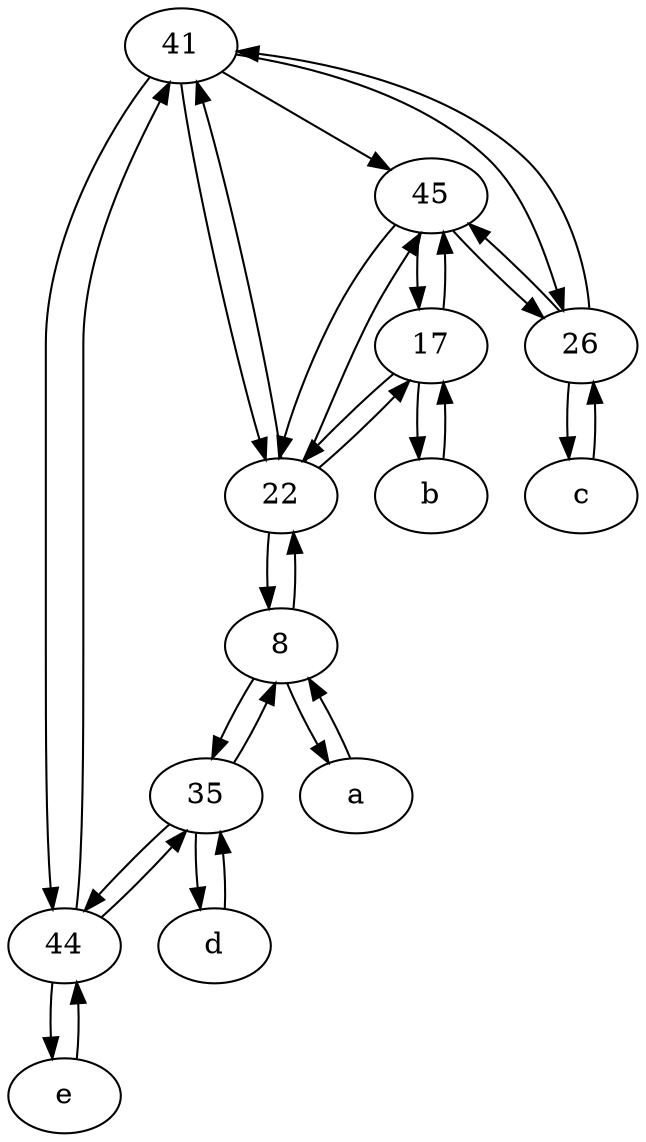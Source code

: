 digraph  {
	41;
	35;
	17;
	8;
	45;
	c [pos="20,10!"];
	44;
	22;
	b [pos="50,20!"];
	a [pos="40,10!"];
	e [pos="30,50!"];
	26;
	d [pos="20,30!"];
	26 -> c;
	8 -> a;
	26 -> 41;
	e -> 44;
	44 -> 35;
	45 -> 22;
	44 -> 41;
	41 -> 44;
	41 -> 22;
	41 -> 45;
	45 -> 26;
	c -> 26;
	a -> 8;
	22 -> 45;
	8 -> 22;
	22 -> 41;
	22 -> 8;
	44 -> e;
	17 -> b;
	22 -> 17;
	b -> 17;
	17 -> 45;
	26 -> 45;
	35 -> 8;
	d -> 35;
	41 -> 26;
	35 -> 44;
	35 -> d;
	45 -> 17;
	17 -> 22;
	8 -> 35;

	}